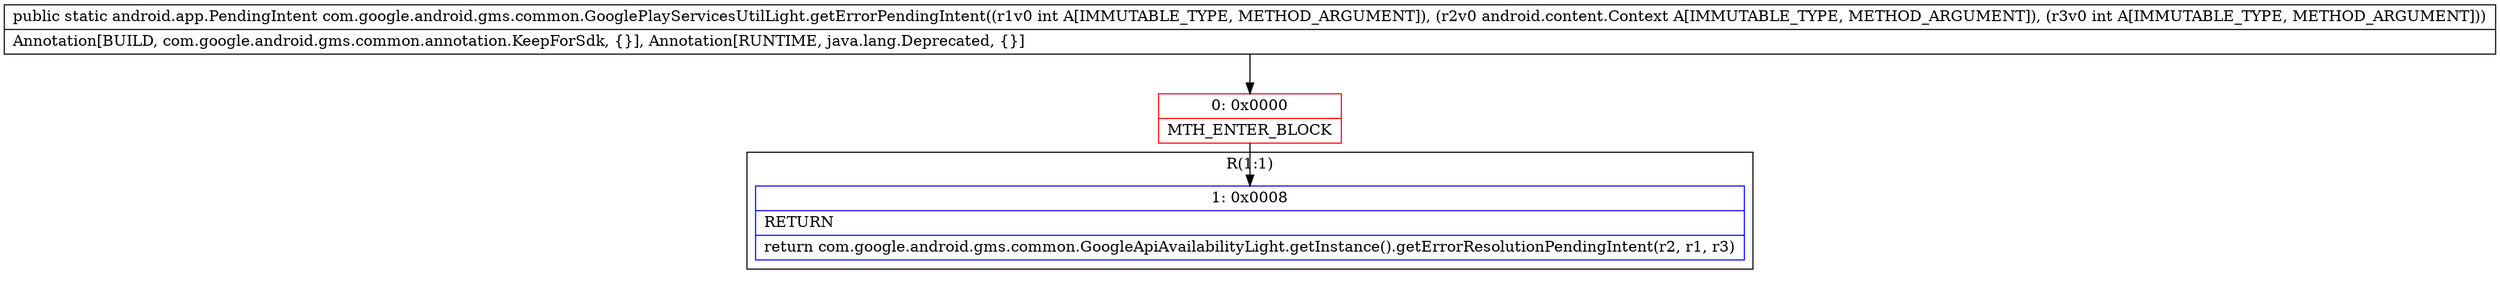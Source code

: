 digraph "CFG forcom.google.android.gms.common.GooglePlayServicesUtilLight.getErrorPendingIntent(ILandroid\/content\/Context;I)Landroid\/app\/PendingIntent;" {
subgraph cluster_Region_541566823 {
label = "R(1:1)";
node [shape=record,color=blue];
Node_1 [shape=record,label="{1\:\ 0x0008|RETURN\l|return com.google.android.gms.common.GoogleApiAvailabilityLight.getInstance().getErrorResolutionPendingIntent(r2, r1, r3)\l}"];
}
Node_0 [shape=record,color=red,label="{0\:\ 0x0000|MTH_ENTER_BLOCK\l}"];
MethodNode[shape=record,label="{public static android.app.PendingIntent com.google.android.gms.common.GooglePlayServicesUtilLight.getErrorPendingIntent((r1v0 int A[IMMUTABLE_TYPE, METHOD_ARGUMENT]), (r2v0 android.content.Context A[IMMUTABLE_TYPE, METHOD_ARGUMENT]), (r3v0 int A[IMMUTABLE_TYPE, METHOD_ARGUMENT]))  | Annotation[BUILD, com.google.android.gms.common.annotation.KeepForSdk, \{\}], Annotation[RUNTIME, java.lang.Deprecated, \{\}]\l}"];
MethodNode -> Node_0;
Node_0 -> Node_1;
}

